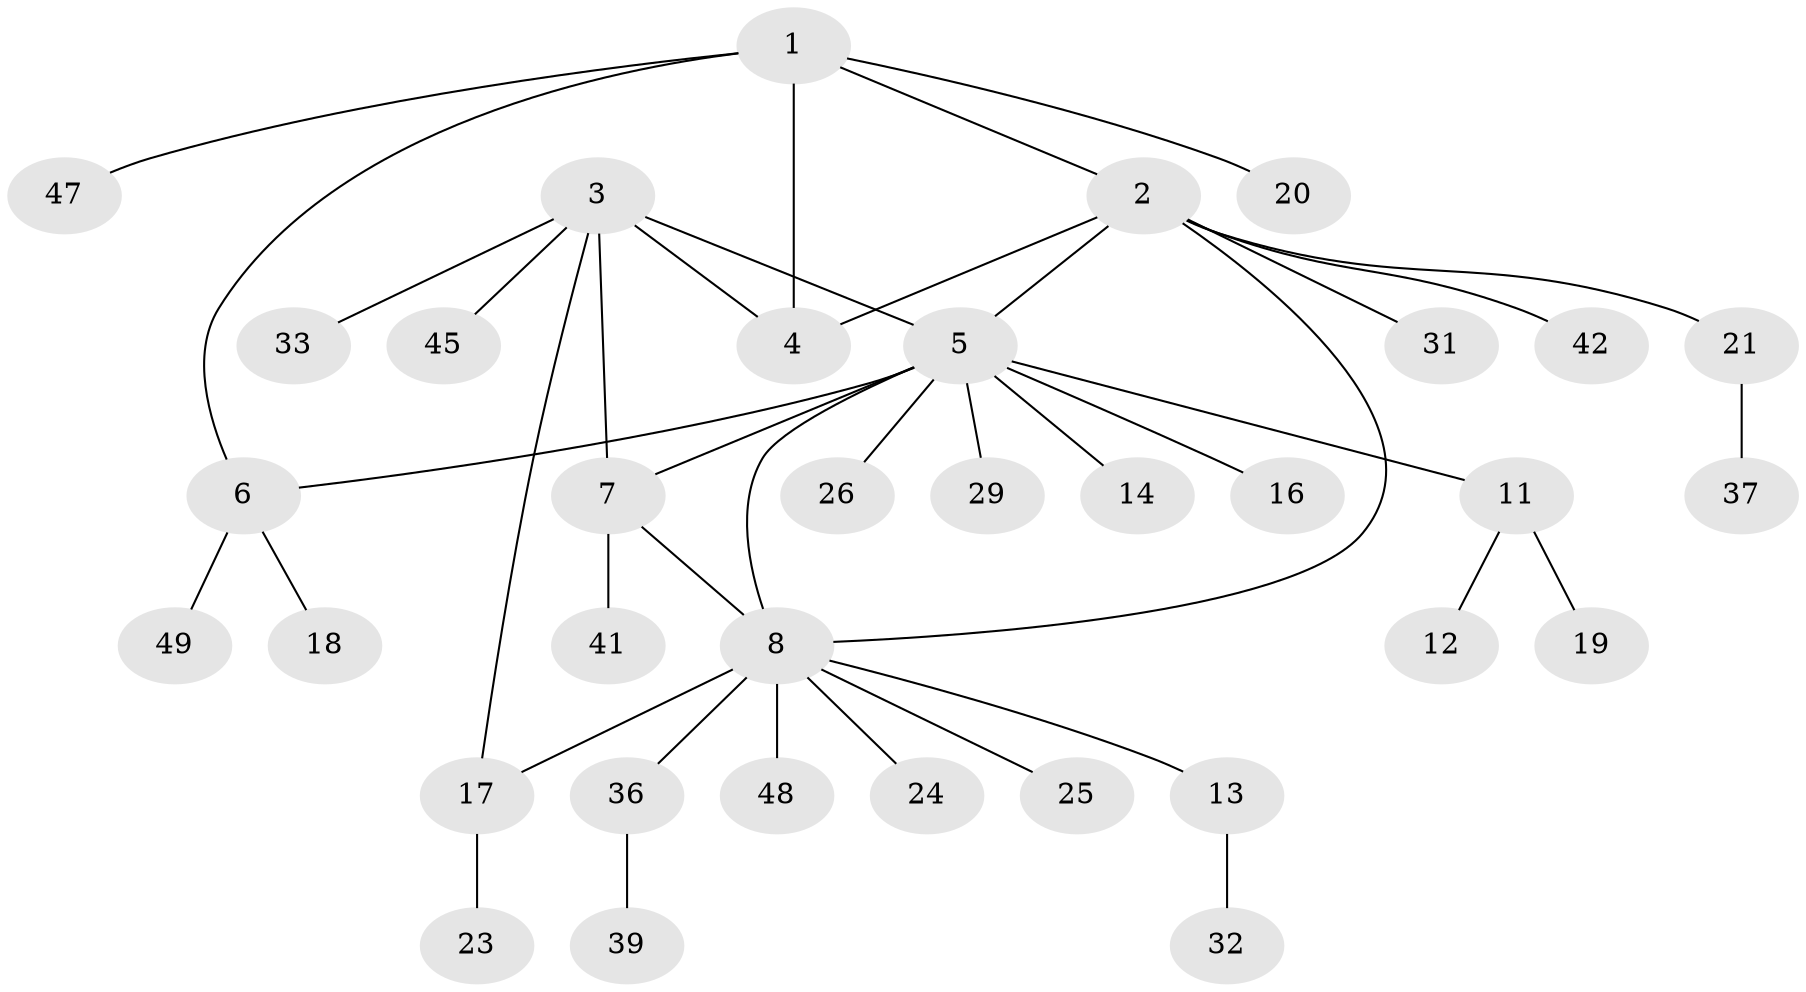 // Generated by graph-tools (version 1.1) at 2025/24/03/03/25 07:24:13]
// undirected, 35 vertices, 41 edges
graph export_dot {
graph [start="1"]
  node [color=gray90,style=filled];
  1 [super="+27"];
  2 [super="+10"];
  3 [super="+35"];
  4;
  5 [super="+9"];
  6;
  7 [super="+34"];
  8 [super="+28"];
  11 [super="+15"];
  12 [super="+38"];
  13 [super="+22"];
  14;
  16;
  17 [super="+30"];
  18 [super="+46"];
  19;
  20;
  21 [super="+40"];
  23 [super="+43"];
  24;
  25;
  26;
  29 [super="+44"];
  31;
  32;
  33;
  36;
  37;
  39;
  41;
  42;
  45;
  47;
  48;
  49;
  1 -- 2;
  1 -- 4;
  1 -- 6;
  1 -- 20;
  1 -- 47;
  2 -- 8;
  2 -- 21;
  2 -- 31;
  2 -- 42;
  2 -- 4;
  2 -- 5;
  3 -- 4;
  3 -- 5;
  3 -- 7;
  3 -- 17;
  3 -- 33;
  3 -- 45;
  5 -- 6;
  5 -- 7;
  5 -- 16;
  5 -- 26;
  5 -- 8;
  5 -- 11;
  5 -- 29;
  5 -- 14;
  6 -- 18;
  6 -- 49;
  7 -- 8;
  7 -- 41;
  8 -- 13;
  8 -- 24;
  8 -- 25;
  8 -- 48;
  8 -- 17;
  8 -- 36;
  11 -- 12;
  11 -- 19;
  13 -- 32;
  17 -- 23;
  21 -- 37;
  36 -- 39;
}
